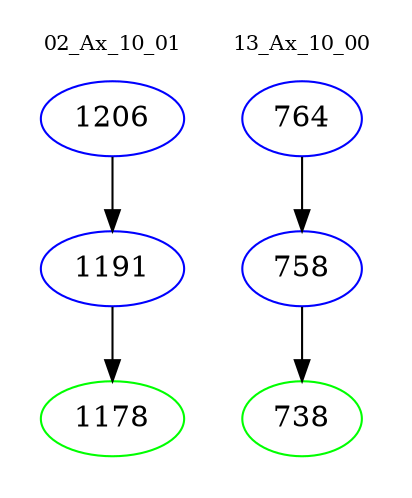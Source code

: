digraph{
subgraph cluster_0 {
color = white
label = "02_Ax_10_01";
fontsize=10;
T0_1206 [label="1206", color="blue"]
T0_1206 -> T0_1191 [color="black"]
T0_1191 [label="1191", color="blue"]
T0_1191 -> T0_1178 [color="black"]
T0_1178 [label="1178", color="green"]
}
subgraph cluster_1 {
color = white
label = "13_Ax_10_00";
fontsize=10;
T1_764 [label="764", color="blue"]
T1_764 -> T1_758 [color="black"]
T1_758 [label="758", color="blue"]
T1_758 -> T1_738 [color="black"]
T1_738 [label="738", color="green"]
}
}
